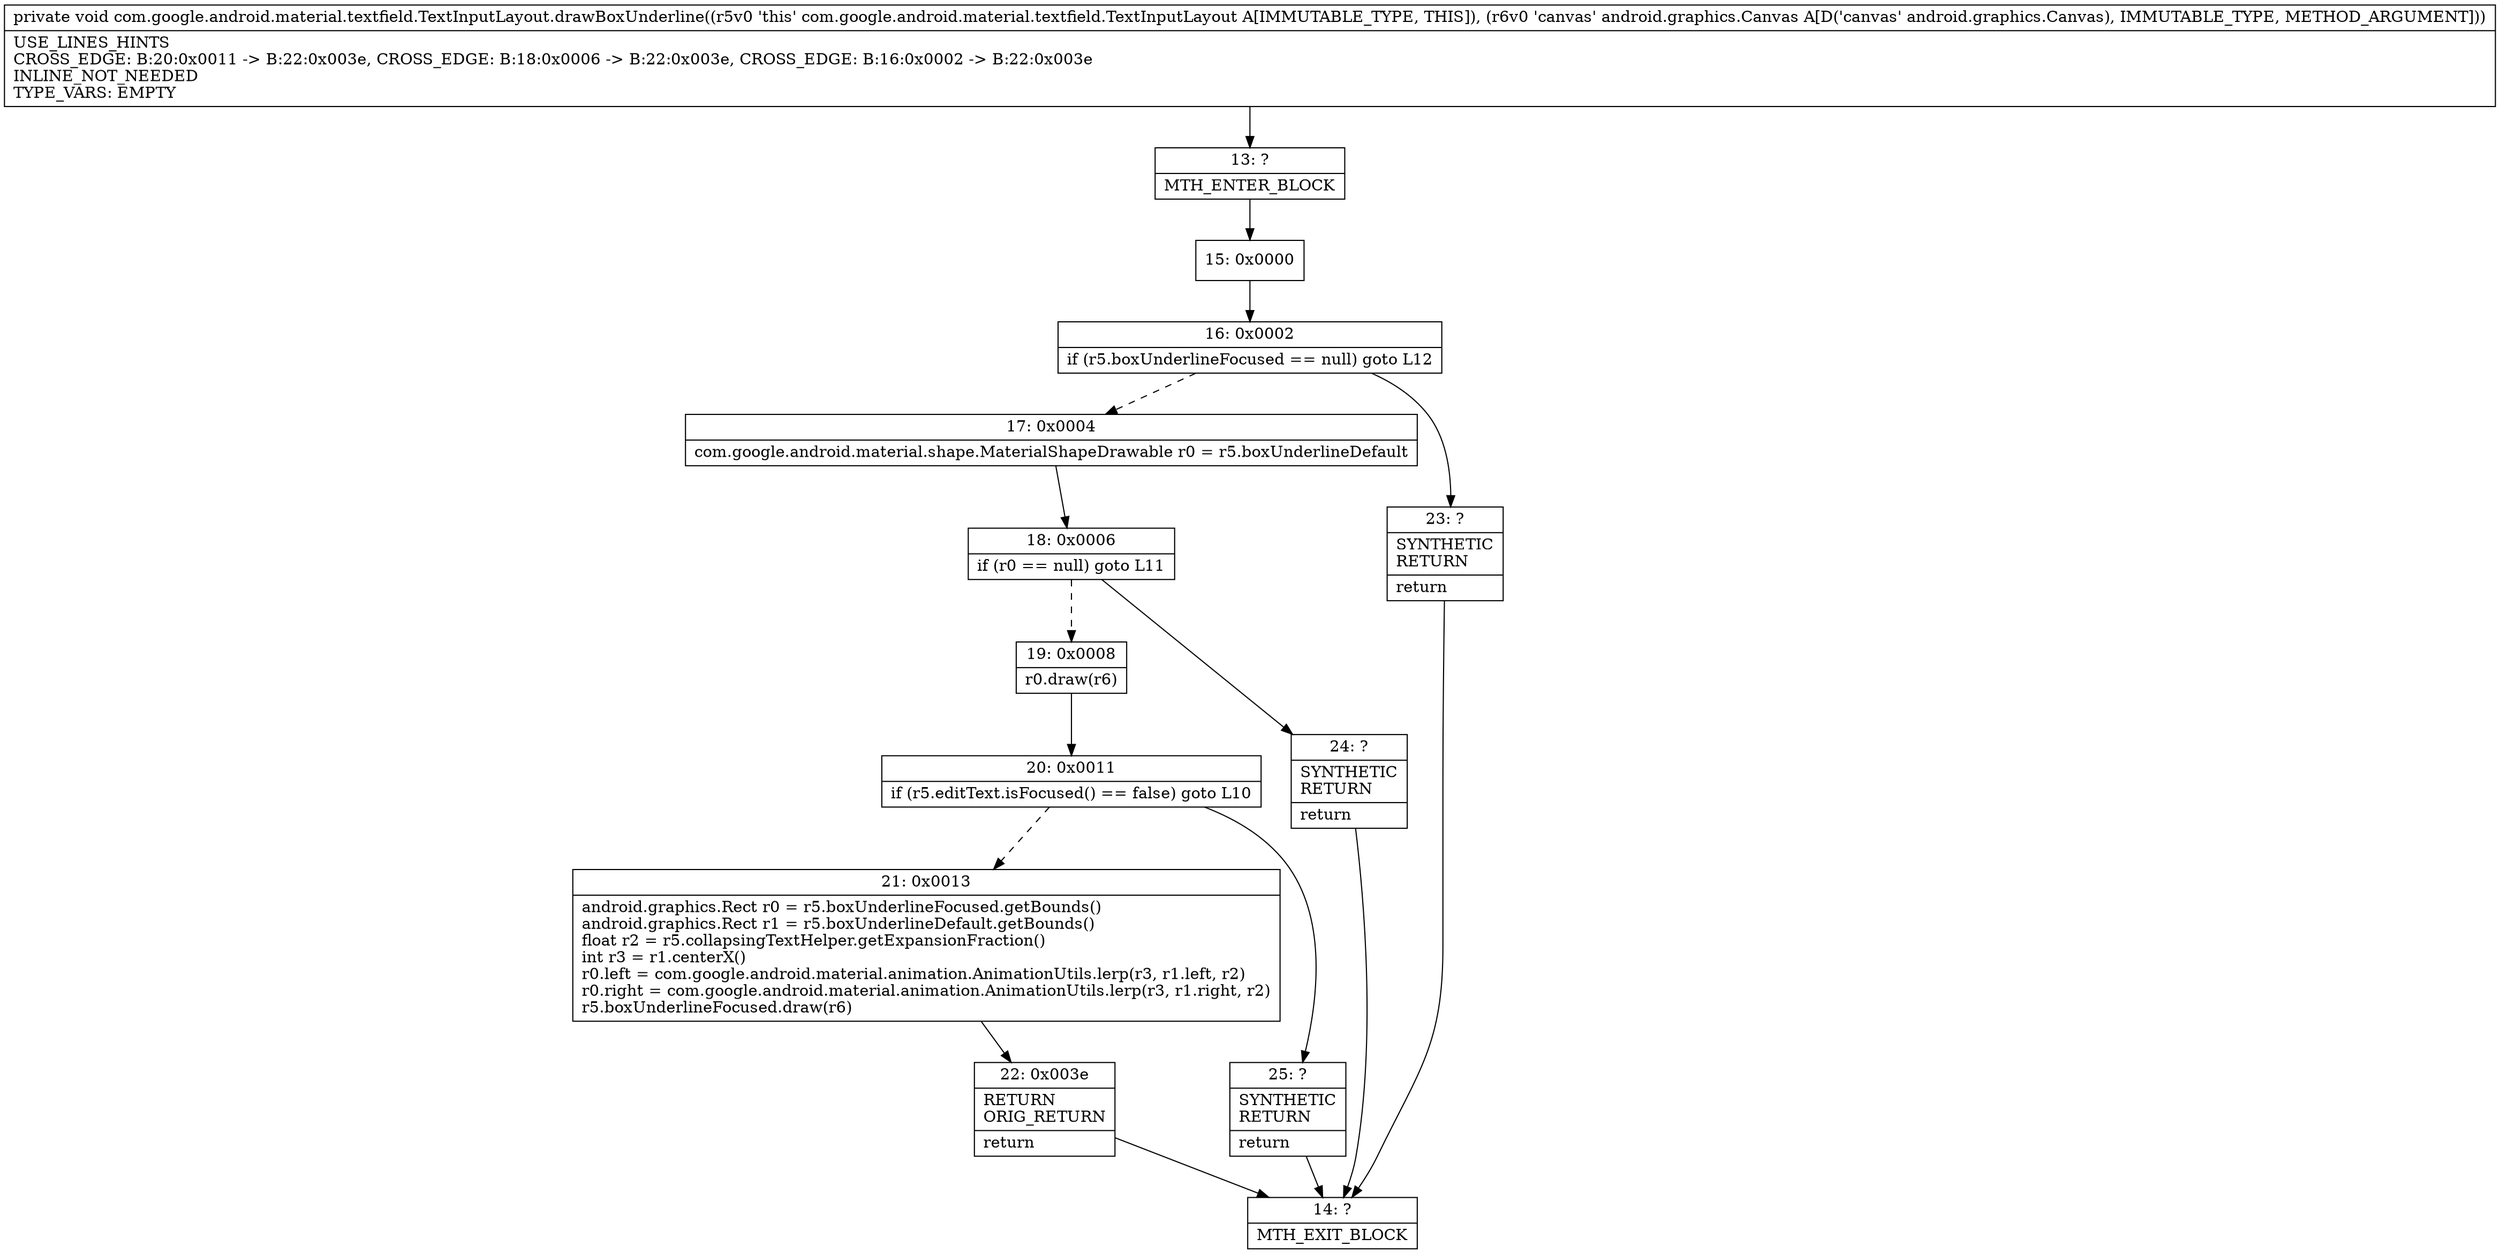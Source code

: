 digraph "CFG forcom.google.android.material.textfield.TextInputLayout.drawBoxUnderline(Landroid\/graphics\/Canvas;)V" {
Node_13 [shape=record,label="{13\:\ ?|MTH_ENTER_BLOCK\l}"];
Node_15 [shape=record,label="{15\:\ 0x0000}"];
Node_16 [shape=record,label="{16\:\ 0x0002|if (r5.boxUnderlineFocused == null) goto L12\l}"];
Node_17 [shape=record,label="{17\:\ 0x0004|com.google.android.material.shape.MaterialShapeDrawable r0 = r5.boxUnderlineDefault\l}"];
Node_18 [shape=record,label="{18\:\ 0x0006|if (r0 == null) goto L11\l}"];
Node_19 [shape=record,label="{19\:\ 0x0008|r0.draw(r6)\l}"];
Node_20 [shape=record,label="{20\:\ 0x0011|if (r5.editText.isFocused() == false) goto L10\l}"];
Node_21 [shape=record,label="{21\:\ 0x0013|android.graphics.Rect r0 = r5.boxUnderlineFocused.getBounds()\landroid.graphics.Rect r1 = r5.boxUnderlineDefault.getBounds()\lfloat r2 = r5.collapsingTextHelper.getExpansionFraction()\lint r3 = r1.centerX()\lr0.left = com.google.android.material.animation.AnimationUtils.lerp(r3, r1.left, r2)\lr0.right = com.google.android.material.animation.AnimationUtils.lerp(r3, r1.right, r2)\lr5.boxUnderlineFocused.draw(r6)\l}"];
Node_22 [shape=record,label="{22\:\ 0x003e|RETURN\lORIG_RETURN\l|return\l}"];
Node_14 [shape=record,label="{14\:\ ?|MTH_EXIT_BLOCK\l}"];
Node_25 [shape=record,label="{25\:\ ?|SYNTHETIC\lRETURN\l|return\l}"];
Node_24 [shape=record,label="{24\:\ ?|SYNTHETIC\lRETURN\l|return\l}"];
Node_23 [shape=record,label="{23\:\ ?|SYNTHETIC\lRETURN\l|return\l}"];
MethodNode[shape=record,label="{private void com.google.android.material.textfield.TextInputLayout.drawBoxUnderline((r5v0 'this' com.google.android.material.textfield.TextInputLayout A[IMMUTABLE_TYPE, THIS]), (r6v0 'canvas' android.graphics.Canvas A[D('canvas' android.graphics.Canvas), IMMUTABLE_TYPE, METHOD_ARGUMENT]))  | USE_LINES_HINTS\lCROSS_EDGE: B:20:0x0011 \-\> B:22:0x003e, CROSS_EDGE: B:18:0x0006 \-\> B:22:0x003e, CROSS_EDGE: B:16:0x0002 \-\> B:22:0x003e\lINLINE_NOT_NEEDED\lTYPE_VARS: EMPTY\l}"];
MethodNode -> Node_13;Node_13 -> Node_15;
Node_15 -> Node_16;
Node_16 -> Node_17[style=dashed];
Node_16 -> Node_23;
Node_17 -> Node_18;
Node_18 -> Node_19[style=dashed];
Node_18 -> Node_24;
Node_19 -> Node_20;
Node_20 -> Node_21[style=dashed];
Node_20 -> Node_25;
Node_21 -> Node_22;
Node_22 -> Node_14;
Node_25 -> Node_14;
Node_24 -> Node_14;
Node_23 -> Node_14;
}


